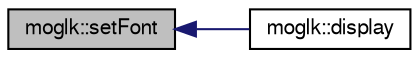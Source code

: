 digraph G
{
  edge [fontname="FreeSans",fontsize="10",labelfontname="FreeSans",labelfontsize="10"];
  node [fontname="FreeSans",fontsize="10",shape=record];
  rankdir=LR;
  Node1 [label="moglk::setFont",height=0.2,width=0.4,color="black", fillcolor="grey75", style="filled" fontcolor="black"];
  Node1 -> Node2 [dir=back,color="midnightblue",fontsize="10",style="solid"];
  Node2 [label="moglk::display",height=0.2,width=0.4,color="black", fillcolor="white", style="filled",URL="$classmoglk.html#cf30cd08a2e1434e68b386236f4060bd"];
}
